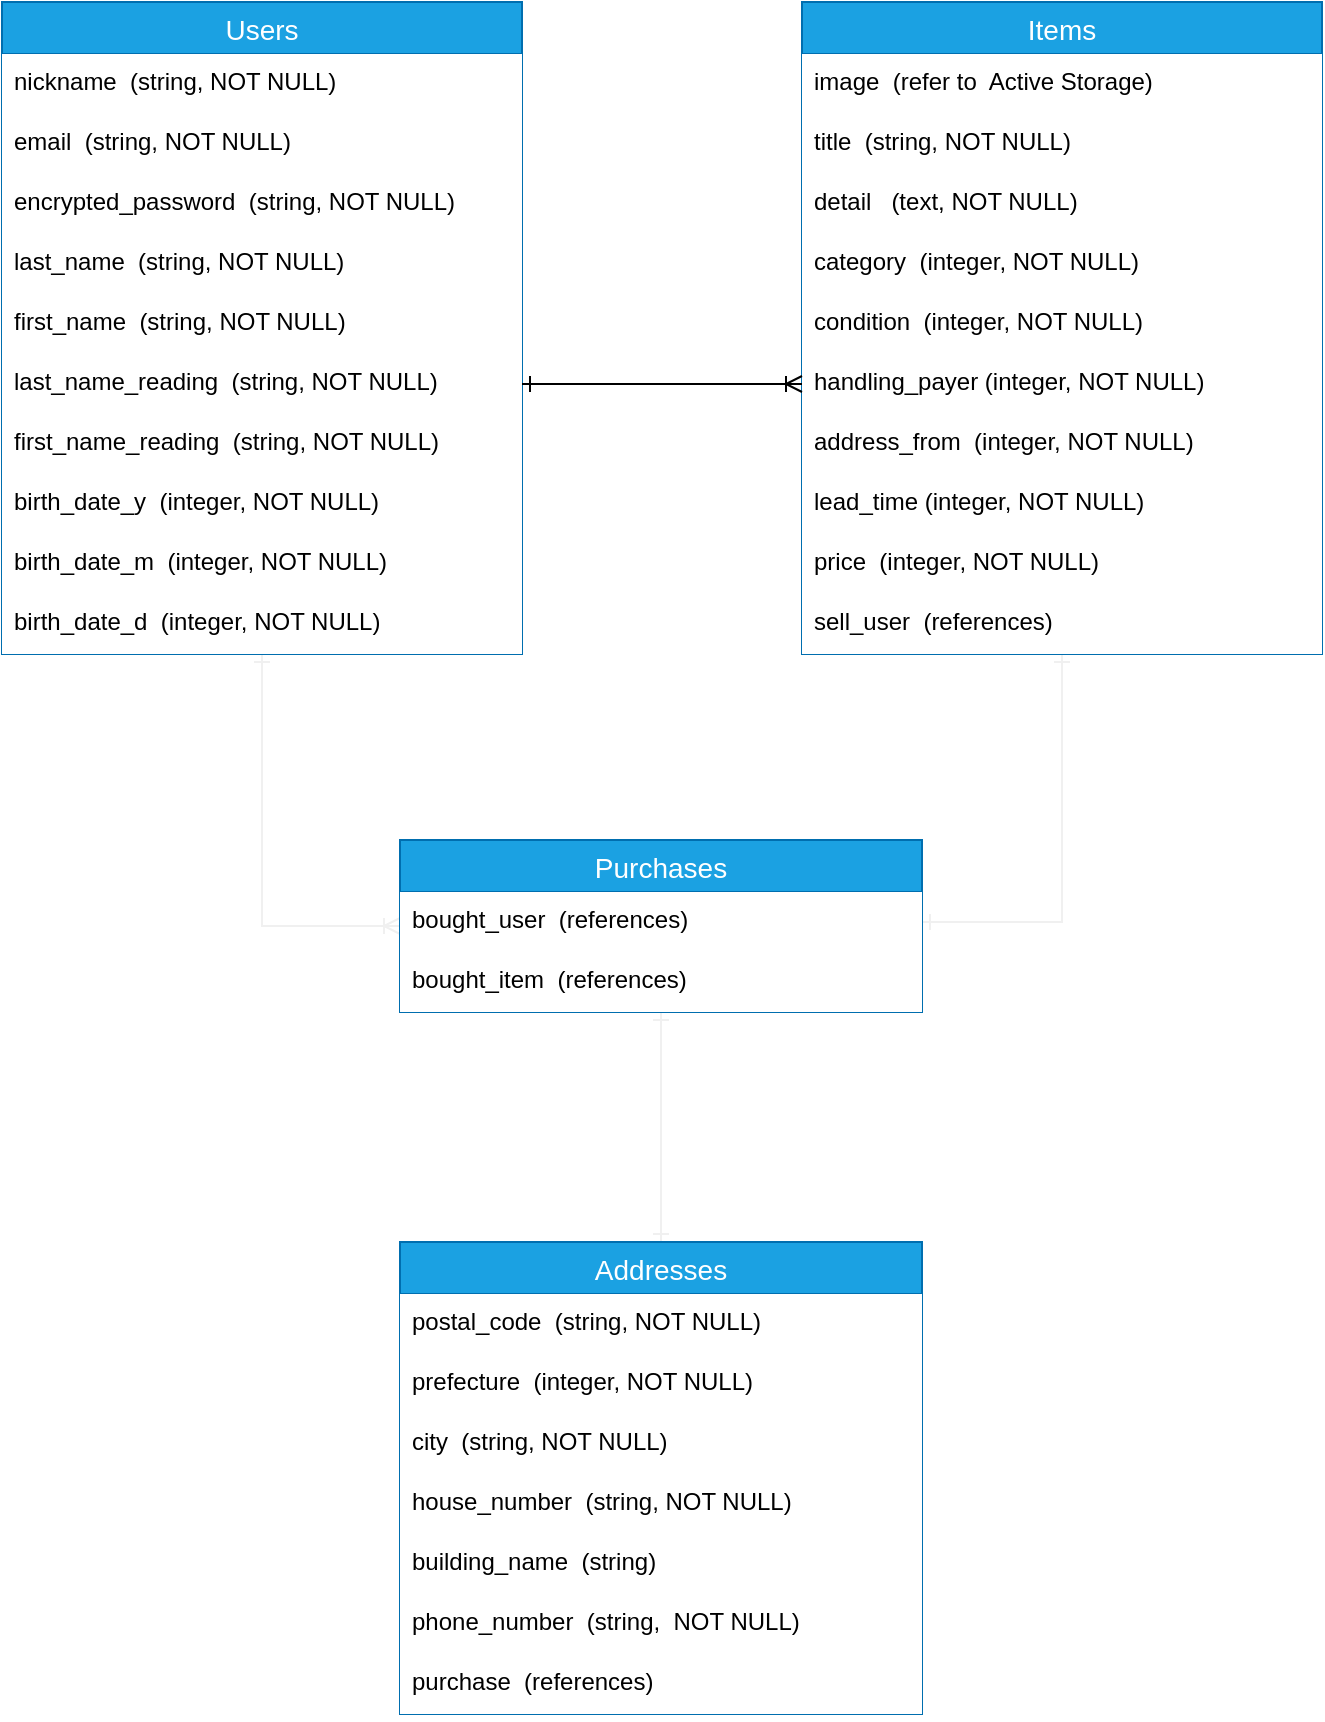 <mxfile>
    <diagram id="VWKU0beYe09fQsbSkPKz" name="ページ1">
        <mxGraphModel dx="686" dy="728" grid="1" gridSize="10" guides="1" tooltips="1" connect="1" arrows="0" fold="1" page="1" pageScale="1" pageWidth="827" pageHeight="1169" math="0" shadow="0">
            <root>
                <mxCell id="0"/>
                <mxCell id="1" parent="0"/>
                <mxCell id="87" style="edgeStyle=orthogonalEdgeStyle;rounded=0;orthogonalLoop=1;jettySize=auto;html=1;exitX=0.5;exitY=1;exitDx=0;exitDy=0;entryX=0;entryY=0.5;entryDx=0;entryDy=0;fontColor=#000000;startArrow=ERone;startFill=0;endArrow=ERoneToMany;endFill=0;strokeColor=#f0f0f0;strokeWidth=1;" edge="1" parent="1" source="28" target="54">
                    <mxGeometry relative="1" as="geometry"/>
                </mxCell>
                <mxCell id="28" value="Users" style="swimlane;fontStyle=0;childLayout=stackLayout;horizontal=1;startSize=26;horizontalStack=0;resizeParent=1;resizeParentMax=0;resizeLast=0;collapsible=1;marginBottom=0;align=center;fontSize=14;fillColor=#1ba1e2;strokeColor=#006EAF;fontColor=#ffffff;" vertex="1" parent="1">
                    <mxGeometry x="80" y="80" width="260" height="326" as="geometry"/>
                </mxCell>
                <mxCell id="29" value="nickname  (string, NOT NULL)" style="text;strokeColor=none;spacingLeft=4;spacingRight=4;overflow=hidden;rotatable=0;points=[[0,0.5],[1,0.5]];portConstraint=eastwest;fontSize=12;fillColor=#FFFFFF;fontColor=#000000;" vertex="1" parent="28">
                    <mxGeometry y="26" width="260" height="30" as="geometry"/>
                </mxCell>
                <mxCell id="30" value="email  (string, NOT NULL)" style="text;strokeColor=none;spacingLeft=4;spacingRight=4;overflow=hidden;rotatable=0;points=[[0,0.5],[1,0.5]];portConstraint=eastwest;fontSize=12;fillColor=#FFFFFF;fontColor=#000000;" vertex="1" parent="28">
                    <mxGeometry y="56" width="260" height="30" as="geometry"/>
                </mxCell>
                <mxCell id="31" value="encrypted_password  (string, NOT NULL)" style="text;strokeColor=none;spacingLeft=4;spacingRight=4;overflow=hidden;rotatable=0;points=[[0,0.5],[1,0.5]];portConstraint=eastwest;fontSize=12;fillColor=#FFFFFF;fontColor=#000000;" vertex="1" parent="28">
                    <mxGeometry y="86" width="260" height="30" as="geometry"/>
                </mxCell>
                <mxCell id="34" value="last_name  (string, NOT NULL)" style="text;strokeColor=none;spacingLeft=4;spacingRight=4;overflow=hidden;rotatable=0;points=[[0,0.5],[1,0.5]];portConstraint=eastwest;fontSize=12;fillColor=#FFFFFF;fontColor=#000000;" vertex="1" parent="28">
                    <mxGeometry y="116" width="260" height="30" as="geometry"/>
                </mxCell>
                <mxCell id="33" value="first_name  (string, NOT NULL)" style="text;strokeColor=none;spacingLeft=4;spacingRight=4;overflow=hidden;rotatable=0;points=[[0,0.5],[1,0.5]];portConstraint=eastwest;fontSize=12;fillColor=#FFFFFF;fontColor=#000000;" vertex="1" parent="28">
                    <mxGeometry y="146" width="260" height="30" as="geometry"/>
                </mxCell>
                <mxCell id="36" value="last_name_reading  (string, NOT NULL)" style="text;strokeColor=none;spacingLeft=4;spacingRight=4;overflow=hidden;rotatable=0;points=[[0,0.5],[1,0.5]];portConstraint=eastwest;fontSize=12;fillColor=#FFFFFF;fontColor=#000000;" vertex="1" parent="28">
                    <mxGeometry y="176" width="260" height="30" as="geometry"/>
                </mxCell>
                <mxCell id="37" value="first_name_reading  (string, NOT NULL)" style="text;strokeColor=none;spacingLeft=4;spacingRight=4;overflow=hidden;rotatable=0;points=[[0,0.5],[1,0.5]];portConstraint=eastwest;fontSize=12;fillColor=#FFFFFF;fontColor=#000000;" vertex="1" parent="28">
                    <mxGeometry y="206" width="260" height="30" as="geometry"/>
                </mxCell>
                <mxCell id="38" value="birth_date_y  (integer, NOT NULL)" style="text;strokeColor=none;spacingLeft=4;spacingRight=4;overflow=hidden;rotatable=0;points=[[0,0.5],[1,0.5]];portConstraint=eastwest;fontSize=12;fillColor=#FFFFFF;fontColor=#000000;" vertex="1" parent="28">
                    <mxGeometry y="236" width="260" height="30" as="geometry"/>
                </mxCell>
                <mxCell id="39" value="birth_date_m  (integer, NOT NULL)" style="text;strokeColor=none;spacingLeft=4;spacingRight=4;overflow=hidden;rotatable=0;points=[[0,0.5],[1,0.5]];portConstraint=eastwest;fontSize=12;fillColor=#FFFFFF;fontColor=#000000;" vertex="1" parent="28">
                    <mxGeometry y="266" width="260" height="30" as="geometry"/>
                </mxCell>
                <mxCell id="40" value="birth_date_d  (integer, NOT NULL)" style="text;strokeColor=none;spacingLeft=4;spacingRight=4;overflow=hidden;rotatable=0;points=[[0,0.5],[1,0.5]];portConstraint=eastwest;fontSize=12;fillColor=#FFFFFF;fontColor=#000000;" vertex="1" parent="28">
                    <mxGeometry y="296" width="260" height="30" as="geometry"/>
                </mxCell>
                <mxCell id="88" style="edgeStyle=orthogonalEdgeStyle;rounded=0;orthogonalLoop=1;jettySize=auto;html=1;exitX=0.5;exitY=1;exitDx=0;exitDy=0;entryX=1;entryY=0.5;entryDx=0;entryDy=0;fontColor=#000000;startArrow=ERone;startFill=0;endArrow=ERone;endFill=0;strokeColor=#f0f0f0;strokeWidth=1;" edge="1" parent="1" source="41" target="55">
                    <mxGeometry relative="1" as="geometry"/>
                </mxCell>
                <mxCell id="41" value="Items" style="swimlane;fontStyle=0;childLayout=stackLayout;horizontal=1;startSize=26;horizontalStack=0;resizeParent=1;resizeParentMax=0;resizeLast=0;collapsible=1;marginBottom=0;align=center;fontSize=14;fillColor=#1ba1e2;strokeColor=#006EAF;fontColor=#ffffff;" vertex="1" parent="1">
                    <mxGeometry x="480" y="80" width="260" height="326" as="geometry"/>
                </mxCell>
                <mxCell id="42" value="image  (refer to  Active Storage)" style="text;strokeColor=none;spacingLeft=4;spacingRight=4;overflow=hidden;rotatable=0;points=[[0,0.5],[1,0.5]];portConstraint=eastwest;fontSize=12;fillColor=#FFFFFF;fontColor=#000000;" vertex="1" parent="41">
                    <mxGeometry y="26" width="260" height="30" as="geometry"/>
                </mxCell>
                <mxCell id="43" value="title  (string, NOT NULL)" style="text;strokeColor=none;spacingLeft=4;spacingRight=4;overflow=hidden;rotatable=0;points=[[0,0.5],[1,0.5]];portConstraint=eastwest;fontSize=12;fillColor=#FFFFFF;fontColor=#000000;" vertex="1" parent="41">
                    <mxGeometry y="56" width="260" height="30" as="geometry"/>
                </mxCell>
                <mxCell id="44" value="detail   (text, NOT NULL)" style="text;strokeColor=none;spacingLeft=4;spacingRight=4;overflow=hidden;rotatable=0;points=[[0,0.5],[1,0.5]];portConstraint=eastwest;fontSize=12;fillColor=#FFFFFF;fontColor=#000000;" vertex="1" parent="41">
                    <mxGeometry y="86" width="260" height="30" as="geometry"/>
                </mxCell>
                <mxCell id="45" value="category  (integer, NOT NULL)" style="text;strokeColor=none;spacingLeft=4;spacingRight=4;overflow=hidden;rotatable=0;points=[[0,0.5],[1,0.5]];portConstraint=eastwest;fontSize=12;fillColor=#FFFFFF;fontColor=#000000;" vertex="1" parent="41">
                    <mxGeometry y="116" width="260" height="30" as="geometry"/>
                </mxCell>
                <mxCell id="46" value="condition  (integer, NOT NULL)" style="text;strokeColor=none;spacingLeft=4;spacingRight=4;overflow=hidden;rotatable=0;points=[[0,0.5],[1,0.5]];portConstraint=eastwest;fontSize=12;fillColor=#FFFFFF;fontColor=#000000;" vertex="1" parent="41">
                    <mxGeometry y="146" width="260" height="30" as="geometry"/>
                </mxCell>
                <mxCell id="47" value="handling_payer (integer, NOT NULL)" style="text;strokeColor=none;spacingLeft=4;spacingRight=4;overflow=hidden;rotatable=0;points=[[0,0.5],[1,0.5]];portConstraint=eastwest;fontSize=12;fillColor=#FFFFFF;fontColor=#000000;" vertex="1" parent="41">
                    <mxGeometry y="176" width="260" height="30" as="geometry"/>
                </mxCell>
                <mxCell id="48" value="address_from  (integer, NOT NULL)" style="text;strokeColor=none;spacingLeft=4;spacingRight=4;overflow=hidden;rotatable=0;points=[[0,0.5],[1,0.5]];portConstraint=eastwest;fontSize=12;fillColor=#FFFFFF;fontColor=#000000;" vertex="1" parent="41">
                    <mxGeometry y="206" width="260" height="30" as="geometry"/>
                </mxCell>
                <mxCell id="49" value="lead_time (integer, NOT NULL)" style="text;strokeColor=none;spacingLeft=4;spacingRight=4;overflow=hidden;rotatable=0;points=[[0,0.5],[1,0.5]];portConstraint=eastwest;fontSize=12;fillColor=#FFFFFF;fontColor=#000000;" vertex="1" parent="41">
                    <mxGeometry y="236" width="260" height="30" as="geometry"/>
                </mxCell>
                <mxCell id="52" value="price  (integer, NOT NULL)" style="text;strokeColor=none;spacingLeft=4;spacingRight=4;overflow=hidden;rotatable=0;points=[[0,0.5],[1,0.5]];portConstraint=eastwest;fontSize=12;fillColor=#FFFFFF;fontColor=#000000;" vertex="1" parent="41">
                    <mxGeometry y="266" width="260" height="30" as="geometry"/>
                </mxCell>
                <mxCell id="78" value="sell_user  (references)" style="text;strokeColor=none;spacingLeft=4;spacingRight=4;overflow=hidden;rotatable=0;points=[[0,0.5],[1,0.5]];portConstraint=eastwest;fontSize=12;fillColor=#FFFFFF;fontColor=#000000;" vertex="1" parent="41">
                    <mxGeometry y="296" width="260" height="30" as="geometry"/>
                </mxCell>
                <mxCell id="89" style="edgeStyle=orthogonalEdgeStyle;rounded=0;orthogonalLoop=1;jettySize=auto;html=1;exitX=0.5;exitY=1;exitDx=0;exitDy=0;entryX=0.5;entryY=0;entryDx=0;entryDy=0;fontColor=#000000;startArrow=ERone;startFill=0;endArrow=ERone;endFill=0;strokeColor=#f0f0f0;strokeWidth=1;" edge="1" parent="1" source="54" target="65">
                    <mxGeometry relative="1" as="geometry"/>
                </mxCell>
                <mxCell id="54" value="Purchases" style="swimlane;fontStyle=0;childLayout=stackLayout;horizontal=1;startSize=26;horizontalStack=0;resizeParent=1;resizeParentMax=0;resizeLast=0;collapsible=1;marginBottom=0;align=center;fontSize=14;fillColor=#1ba1e2;strokeColor=#006EAF;fontColor=#ffffff;" vertex="1" parent="1">
                    <mxGeometry x="279" y="499" width="261" height="86" as="geometry"/>
                </mxCell>
                <mxCell id="55" value="bought_user  (references)" style="text;strokeColor=none;spacingLeft=4;spacingRight=4;overflow=hidden;rotatable=0;points=[[0,0.5],[1,0.5]];portConstraint=eastwest;fontSize=12;fillColor=#FFFFFF;fontColor=#000000;" vertex="1" parent="54">
                    <mxGeometry y="26" width="261" height="30" as="geometry"/>
                </mxCell>
                <mxCell id="79" value="bought_item  (references)" style="text;strokeColor=none;spacingLeft=4;spacingRight=4;overflow=hidden;rotatable=0;points=[[0,0.5],[1,0.5]];portConstraint=eastwest;fontSize=12;fillColor=#FFFFFF;fontColor=#000000;" vertex="1" parent="54">
                    <mxGeometry y="56" width="261" height="30" as="geometry"/>
                </mxCell>
                <mxCell id="65" value="Addresses" style="swimlane;fontStyle=0;childLayout=stackLayout;horizontal=1;startSize=26;horizontalStack=0;resizeParent=1;resizeParentMax=0;resizeLast=0;collapsible=1;marginBottom=0;align=center;fontSize=14;fillColor=#1ba1e2;strokeColor=#006EAF;fontColor=#ffffff;" vertex="1" parent="1">
                    <mxGeometry x="279" y="700" width="261" height="236" as="geometry"/>
                </mxCell>
                <mxCell id="66" value="postal_code  (string, NOT NULL)" style="text;strokeColor=none;spacingLeft=4;spacingRight=4;overflow=hidden;rotatable=0;points=[[0,0.5],[1,0.5]];portConstraint=eastwest;fontSize=12;fillColor=#FFFFFF;fontColor=#000000;" vertex="1" parent="65">
                    <mxGeometry y="26" width="261" height="30" as="geometry"/>
                </mxCell>
                <mxCell id="76" value="prefecture  (integer, NOT NULL)" style="text;strokeColor=none;spacingLeft=4;spacingRight=4;overflow=hidden;rotatable=0;points=[[0,0.5],[1,0.5]];portConstraint=eastwest;fontSize=12;fillColor=#FFFFFF;fontColor=#000000;" vertex="1" parent="65">
                    <mxGeometry y="56" width="261" height="30" as="geometry"/>
                </mxCell>
                <mxCell id="67" value="city  (string, NOT NULL)" style="text;strokeColor=none;spacingLeft=4;spacingRight=4;overflow=hidden;rotatable=0;points=[[0,0.5],[1,0.5]];portConstraint=eastwest;fontSize=12;fillColor=#FFFFFF;fontColor=#000000;" vertex="1" parent="65">
                    <mxGeometry y="86" width="261" height="30" as="geometry"/>
                </mxCell>
                <mxCell id="68" value="house_number  (string, NOT NULL)" style="text;strokeColor=none;spacingLeft=4;spacingRight=4;overflow=hidden;rotatable=0;points=[[0,0.5],[1,0.5]];portConstraint=eastwest;fontSize=12;fillColor=#FFFFFF;fontColor=#000000;" vertex="1" parent="65">
                    <mxGeometry y="116" width="261" height="30" as="geometry"/>
                </mxCell>
                <mxCell id="69" value="building_name  (string)" style="text;strokeColor=none;spacingLeft=4;spacingRight=4;overflow=hidden;rotatable=0;points=[[0,0.5],[1,0.5]];portConstraint=eastwest;fontSize=12;fillColor=#FFFFFF;fontColor=#000000;" vertex="1" parent="65">
                    <mxGeometry y="146" width="261" height="30" as="geometry"/>
                </mxCell>
                <mxCell id="71" value="phone_number  (string,  NOT NULL)" style="text;strokeColor=none;spacingLeft=4;spacingRight=4;overflow=hidden;rotatable=0;points=[[0,0.5],[1,0.5]];portConstraint=eastwest;fontSize=12;fillColor=#FFFFFF;fontColor=#000000;" vertex="1" parent="65">
                    <mxGeometry y="176" width="261" height="30" as="geometry"/>
                </mxCell>
                <mxCell id="70" value="purchase  (references)" style="text;strokeColor=none;spacingLeft=4;spacingRight=4;overflow=hidden;rotatable=0;points=[[0,0.5],[1,0.5]];portConstraint=eastwest;fontSize=12;fillColor=#FFFFFF;fontColor=#000000;" vertex="1" parent="65">
                    <mxGeometry y="206" width="261" height="30" as="geometry"/>
                </mxCell>
                <mxCell id="80" style="edgeStyle=orthogonalEdgeStyle;rounded=0;orthogonalLoop=1;jettySize=auto;html=1;exitX=1;exitY=0.5;exitDx=0;exitDy=0;endArrow=ERoneToMany;endFill=0;strokeWidth=1;startArrow=ERone;startFill=0;entryX=0;entryY=0.5;entryDx=0;entryDy=0;" edge="1" parent="1" source="36" target="47">
                    <mxGeometry relative="1" as="geometry">
                        <mxPoint x="460" y="271" as="targetPoint"/>
                        <Array as="points"/>
                    </mxGeometry>
                </mxCell>
            </root>
        </mxGraphModel>
    </diagram>
</mxfile>